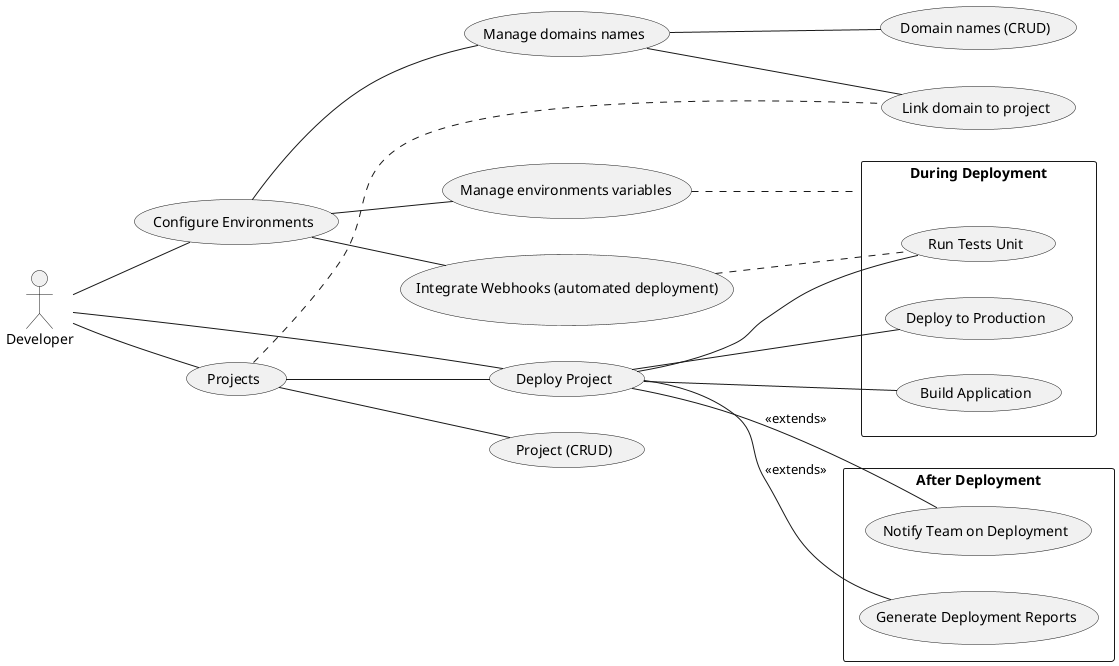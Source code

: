 @startuml "Deployment app"

left to right direction

actor "Developer" as User

usecase "Deploy Project" as Deploy
usecase "Projects" as Projects

usecase "Configure Environments" as Configuration

rectangle "During Deployment" {
    usecase "Run Tests Unit" as TestsUnit
    usecase "Build Application" as BuildApplication
    usecase "Deploy to Production" as DeployProduction
}

usecase "Project (CRUD)" as ProjectCRUD

usecase "Domain names (CRUD)" as DomainsCRUD
usecase "Link domain to project" as DomainProject

usecase "Manage environments variables" as ManageEnvVariables
usecase "Manage domains names" as ManageDomains
usecase "Integrate Webhooks (automated deployment)" as IntegrateWebHooks

rectangle "After Deployment" {
    usecase "Notify Team on Deployment" as NotifyTeam
    usecase "Generate Deployment Reports" as DeploymentReports
}
User -- Deploy
User -- Configuration
User -- Projects

Projects -- Deploy
Projects -- ProjectCRUD
Projects . DomainProject

Configuration -- ManageEnvVariables
Configuration -- ManageDomains
Configuration -- IntegrateWebHooks

ManageEnvVariables . "During Deployment"

ManageDomains -- DomainsCRUD
ManageDomains -- DomainProject

IntegrateWebHooks . TestsUnit

Deploy -- TestsUnit
Deploy -- BuildApplication
Deploy -- DeployProduction

Deploy -- DeploymentReports : <<extends>>
Deploy -- NotifyTeam : <<extends>>

@enduml
